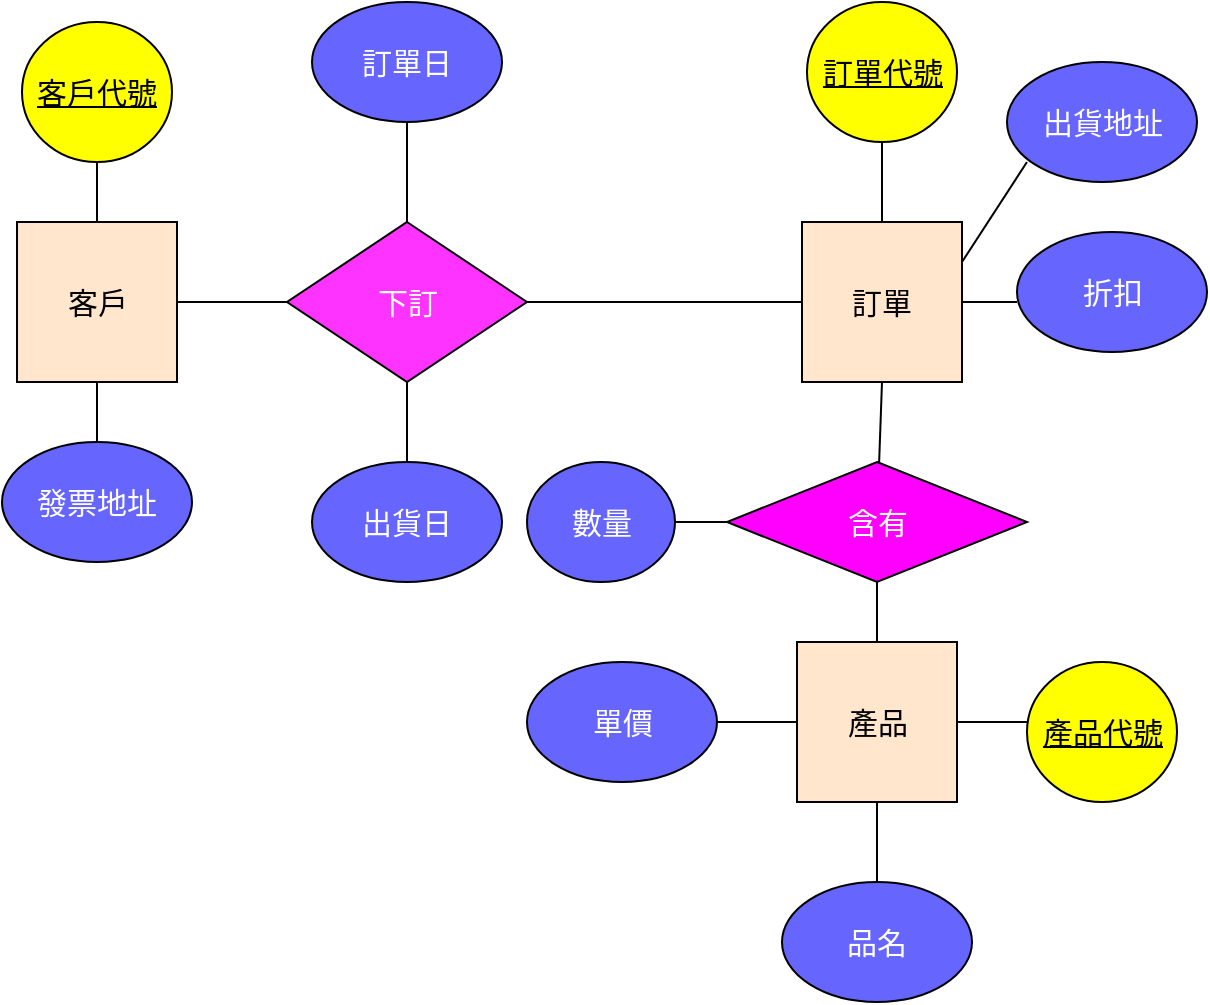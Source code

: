 <mxfile version="14.4.8" type="github">
  <diagram id="l2bF_hirjK_MZpPLWDPB" name="Page-1">
    <mxGraphModel dx="1038" dy="548" grid="1" gridSize="10" guides="1" tooltips="1" connect="1" arrows="1" fold="1" page="1" pageScale="1" pageWidth="827" pageHeight="1169" math="0" shadow="0">
      <root>
        <mxCell id="0" />
        <mxCell id="1" parent="0" />
        <mxCell id="_mljfRFJDBUFnrcafyZc-13" value="下訂" style="rhombus;whiteSpace=wrap;html=1;fontSize=15;fillColor=#FF33FF;fontColor=#FFFFFF;" vertex="1" parent="1">
          <mxGeometry x="232.5" y="240" width="120" height="80" as="geometry" />
        </mxCell>
        <mxCell id="_mljfRFJDBUFnrcafyZc-16" value="訂單日" style="ellipse;whiteSpace=wrap;html=1;fontSize=15;fillColor=#6666FF;fontColor=#FFFFFF;" vertex="1" parent="1">
          <mxGeometry x="245" y="130" width="95" height="60" as="geometry" />
        </mxCell>
        <mxCell id="_mljfRFJDBUFnrcafyZc-18" value="客戶" style="whiteSpace=wrap;html=1;aspect=fixed;fontSize=15;fillColor=#FFE6CC;" vertex="1" parent="1">
          <mxGeometry x="97.5" y="240" width="80" height="80" as="geometry" />
        </mxCell>
        <mxCell id="_mljfRFJDBUFnrcafyZc-19" value="訂單" style="whiteSpace=wrap;html=1;aspect=fixed;fontSize=15;fillColor=#FFE6CC;" vertex="1" parent="1">
          <mxGeometry x="490" y="240" width="80" height="80" as="geometry" />
        </mxCell>
        <mxCell id="_mljfRFJDBUFnrcafyZc-20" value="" style="endArrow=none;html=1;exitX=1;exitY=0.5;exitDx=0;exitDy=0;entryX=0;entryY=0.5;entryDx=0;entryDy=0;fontSize=15;" edge="1" parent="1" source="_mljfRFJDBUFnrcafyZc-18" target="_mljfRFJDBUFnrcafyZc-13">
          <mxGeometry width="50" height="50" relative="1" as="geometry">
            <mxPoint x="206.5" y="310" as="sourcePoint" />
            <mxPoint x="256.5" y="260" as="targetPoint" />
          </mxGeometry>
        </mxCell>
        <mxCell id="_mljfRFJDBUFnrcafyZc-21" value="" style="endArrow=none;html=1;entryX=0;entryY=0.5;entryDx=0;entryDy=0;exitX=1;exitY=0.5;exitDx=0;exitDy=0;fontSize=15;" edge="1" parent="1" source="_mljfRFJDBUFnrcafyZc-13" target="_mljfRFJDBUFnrcafyZc-19">
          <mxGeometry width="50" height="50" relative="1" as="geometry">
            <mxPoint x="376.5" y="310" as="sourcePoint" />
            <mxPoint x="426.5" y="260" as="targetPoint" />
          </mxGeometry>
        </mxCell>
        <mxCell id="_mljfRFJDBUFnrcafyZc-23" value="" style="endArrow=none;html=1;entryX=0.5;entryY=1;entryDx=0;entryDy=0;exitX=0.5;exitY=0;exitDx=0;exitDy=0;fontSize=15;" edge="1" parent="1" source="_mljfRFJDBUFnrcafyZc-13" target="_mljfRFJDBUFnrcafyZc-16">
          <mxGeometry width="50" height="50" relative="1" as="geometry">
            <mxPoint x="312.5" y="240" as="sourcePoint" />
            <mxPoint x="362.5" y="190" as="targetPoint" />
          </mxGeometry>
        </mxCell>
        <mxCell id="_mljfRFJDBUFnrcafyZc-24" value="含有" style="rhombus;whiteSpace=wrap;html=1;fontSize=15;fillColor=#FF00FF;fontColor=#FFFFFF;" vertex="1" parent="1">
          <mxGeometry x="452.5" y="360" width="150" height="60" as="geometry" />
        </mxCell>
        <mxCell id="_mljfRFJDBUFnrcafyZc-25" value="產品" style="whiteSpace=wrap;html=1;aspect=fixed;fontSize=15;fillColor=#FFE6CC;" vertex="1" parent="1">
          <mxGeometry x="487.5" y="450" width="80" height="80" as="geometry" />
        </mxCell>
        <mxCell id="_mljfRFJDBUFnrcafyZc-26" value="品名" style="ellipse;whiteSpace=wrap;html=1;fontSize=15;fillColor=#6666FF;fontColor=#FFFFFF;" vertex="1" parent="1">
          <mxGeometry x="480" y="570" width="95" height="60" as="geometry" />
        </mxCell>
        <mxCell id="_mljfRFJDBUFnrcafyZc-27" value="" style="endArrow=none;html=1;exitX=0.5;exitY=0;exitDx=0;exitDy=0;fontSize=15;" edge="1" parent="1" source="_mljfRFJDBUFnrcafyZc-26">
          <mxGeometry width="50" height="50" relative="1" as="geometry">
            <mxPoint x="477.5" y="580" as="sourcePoint" />
            <mxPoint x="527.5" y="530" as="targetPoint" />
          </mxGeometry>
        </mxCell>
        <mxCell id="_mljfRFJDBUFnrcafyZc-28" value="" style="endArrow=none;html=1;exitX=0.5;exitY=0;exitDx=0;exitDy=0;fontSize=15;" edge="1" parent="1" source="_mljfRFJDBUFnrcafyZc-25">
          <mxGeometry width="50" height="50" relative="1" as="geometry">
            <mxPoint x="477.5" y="470" as="sourcePoint" />
            <mxPoint x="527.5" y="420" as="targetPoint" />
          </mxGeometry>
        </mxCell>
        <mxCell id="_mljfRFJDBUFnrcafyZc-29" value="" style="endArrow=none;html=1;entryX=0.5;entryY=1;entryDx=0;entryDy=0;fontSize=15;" edge="1" parent="1" source="_mljfRFJDBUFnrcafyZc-24" target="_mljfRFJDBUFnrcafyZc-19">
          <mxGeometry width="50" height="50" relative="1" as="geometry">
            <mxPoint x="442.5" y="370" as="sourcePoint" />
            <mxPoint x="492.5" y="320" as="targetPoint" />
          </mxGeometry>
        </mxCell>
        <mxCell id="_mljfRFJDBUFnrcafyZc-30" value="&lt;u style=&quot;font-size: 15px;&quot;&gt;產品代號&lt;/u&gt;" style="ellipse;whiteSpace=wrap;html=1;fillColor=#FFFF00;fontSize=15;" vertex="1" parent="1">
          <mxGeometry x="602.5" y="460" width="75" height="70" as="geometry" />
        </mxCell>
        <mxCell id="_mljfRFJDBUFnrcafyZc-31" value="" style="endArrow=none;html=1;fontSize=15;" edge="1" parent="1" source="_mljfRFJDBUFnrcafyZc-25">
          <mxGeometry width="50" height="50" relative="1" as="geometry">
            <mxPoint x="552.5" y="540" as="sourcePoint" />
            <mxPoint x="602.5" y="490" as="targetPoint" />
          </mxGeometry>
        </mxCell>
        <mxCell id="_mljfRFJDBUFnrcafyZc-32" value="單價" style="ellipse;whiteSpace=wrap;html=1;fontSize=15;fillColor=#6666FF;fontColor=#FFFFFF;" vertex="1" parent="1">
          <mxGeometry x="352.5" y="460" width="95" height="60" as="geometry" />
        </mxCell>
        <mxCell id="_mljfRFJDBUFnrcafyZc-33" value="" style="endArrow=none;html=1;exitX=1;exitY=0.5;exitDx=0;exitDy=0;entryX=0;entryY=0.5;entryDx=0;entryDy=0;fontSize=15;" edge="1" parent="1" source="_mljfRFJDBUFnrcafyZc-32" target="_mljfRFJDBUFnrcafyZc-25">
          <mxGeometry width="50" height="50" relative="1" as="geometry">
            <mxPoint x="577.5" y="501" as="sourcePoint" />
            <mxPoint x="577.5" y="520" as="targetPoint" />
          </mxGeometry>
        </mxCell>
        <mxCell id="_mljfRFJDBUFnrcafyZc-34" value="數量" style="ellipse;whiteSpace=wrap;html=1;fontSize=15;fillColor=#6666FF;fontColor=#FFFFFF;" vertex="1" parent="1">
          <mxGeometry x="352.5" y="360" width="74" height="60" as="geometry" />
        </mxCell>
        <mxCell id="_mljfRFJDBUFnrcafyZc-35" value="" style="endArrow=none;html=1;entryX=0;entryY=0.5;entryDx=0;entryDy=0;fontSize=15;" edge="1" parent="1" source="_mljfRFJDBUFnrcafyZc-34" target="_mljfRFJDBUFnrcafyZc-24">
          <mxGeometry width="50" height="50" relative="1" as="geometry">
            <mxPoint x="367.5" y="440" as="sourcePoint" />
            <mxPoint x="417.5" y="390" as="targetPoint" />
          </mxGeometry>
        </mxCell>
        <mxCell id="_mljfRFJDBUFnrcafyZc-38" value="出貨日" style="ellipse;whiteSpace=wrap;html=1;fontSize=15;fillColor=#6666FF;fontColor=#FFFFFF;" vertex="1" parent="1">
          <mxGeometry x="245" y="360" width="95" height="60" as="geometry" />
        </mxCell>
        <mxCell id="_mljfRFJDBUFnrcafyZc-39" value="" style="endArrow=none;html=1;entryX=0.5;entryY=1;entryDx=0;entryDy=0;fontSize=15;" edge="1" parent="1" source="_mljfRFJDBUFnrcafyZc-38" target="_mljfRFJDBUFnrcafyZc-13">
          <mxGeometry width="50" height="50" relative="1" as="geometry">
            <mxPoint x="262.5" y="370" as="sourcePoint" />
            <mxPoint x="312.5" y="320" as="targetPoint" />
          </mxGeometry>
        </mxCell>
        <mxCell id="_mljfRFJDBUFnrcafyZc-40" value="折扣" style="ellipse;whiteSpace=wrap;html=1;fontSize=15;fillColor=#6666FF;fontColor=#FFFFFF;" vertex="1" parent="1">
          <mxGeometry x="597.5" y="245" width="95" height="60" as="geometry" />
        </mxCell>
        <mxCell id="_mljfRFJDBUFnrcafyZc-41" value="出貨地址" style="ellipse;whiteSpace=wrap;html=1;fontSize=15;fillColor=#6666FF;fontColor=#FFFFFF;" vertex="1" parent="1">
          <mxGeometry x="592.5" y="160" width="95" height="60" as="geometry" />
        </mxCell>
        <mxCell id="_mljfRFJDBUFnrcafyZc-42" value="發票地址" style="ellipse;whiteSpace=wrap;html=1;fontSize=15;fillColor=#6666FF;fontColor=#FFFFFF;" vertex="1" parent="1">
          <mxGeometry x="90" y="350" width="95" height="60" as="geometry" />
        </mxCell>
        <mxCell id="_mljfRFJDBUFnrcafyZc-43" value="&lt;u style=&quot;font-size: 15px;&quot;&gt;訂單代號&lt;/u&gt;" style="ellipse;whiteSpace=wrap;html=1;fillColor=#FFFF00;fontSize=15;" vertex="1" parent="1">
          <mxGeometry x="492.5" y="130" width="75" height="70" as="geometry" />
        </mxCell>
        <mxCell id="_mljfRFJDBUFnrcafyZc-47" value="" style="endArrow=none;html=1;entryX=0.5;entryY=1;entryDx=0;entryDy=0;exitX=0.5;exitY=0;exitDx=0;exitDy=0;fontSize=15;" edge="1" parent="1" source="_mljfRFJDBUFnrcafyZc-42" target="_mljfRFJDBUFnrcafyZc-18">
          <mxGeometry width="50" height="50" relative="1" as="geometry">
            <mxPoint x="292.5" y="410" as="sourcePoint" />
            <mxPoint x="342.5" y="360" as="targetPoint" />
          </mxGeometry>
        </mxCell>
        <mxCell id="_mljfRFJDBUFnrcafyZc-48" value="" style="endArrow=none;html=1;exitX=1;exitY=0.5;exitDx=0;exitDy=0;fontSize=15;" edge="1" parent="1" source="_mljfRFJDBUFnrcafyZc-19">
          <mxGeometry width="50" height="50" relative="1" as="geometry">
            <mxPoint x="547.5" y="330" as="sourcePoint" />
            <mxPoint x="597.5" y="280" as="targetPoint" />
          </mxGeometry>
        </mxCell>
        <mxCell id="_mljfRFJDBUFnrcafyZc-49" value="" style="endArrow=none;html=1;fontSize=15;exitX=1;exitY=0.25;exitDx=0;exitDy=0;" edge="1" parent="1" source="_mljfRFJDBUFnrcafyZc-19">
          <mxGeometry width="50" height="50" relative="1" as="geometry">
            <mxPoint x="562.5" y="250" as="sourcePoint" />
            <mxPoint x="602.5" y="210" as="targetPoint" />
          </mxGeometry>
        </mxCell>
        <mxCell id="_mljfRFJDBUFnrcafyZc-50" value="" style="endArrow=none;html=1;exitX=0.5;exitY=0;exitDx=0;exitDy=0;fontSize=15;entryX=0.5;entryY=1;entryDx=0;entryDy=0;" edge="1" parent="1" source="_mljfRFJDBUFnrcafyZc-19" target="_mljfRFJDBUFnrcafyZc-43">
          <mxGeometry width="50" height="50" relative="1" as="geometry">
            <mxPoint x="472.5" y="240" as="sourcePoint" />
            <mxPoint x="527.5" y="190" as="targetPoint" />
          </mxGeometry>
        </mxCell>
        <mxCell id="_mljfRFJDBUFnrcafyZc-51" value="&lt;u style=&quot;font-size: 15px;&quot;&gt;客戶代號&lt;/u&gt;" style="ellipse;whiteSpace=wrap;html=1;fillColor=#FFFF00;fontSize=15;" vertex="1" parent="1">
          <mxGeometry x="100" y="140" width="75" height="70" as="geometry" />
        </mxCell>
        <mxCell id="_mljfRFJDBUFnrcafyZc-52" value="" style="endArrow=none;html=1;fontSize=15;entryX=0.5;entryY=1;entryDx=0;entryDy=0;exitX=0.5;exitY=0;exitDx=0;exitDy=0;" edge="1" parent="1" source="_mljfRFJDBUFnrcafyZc-18" target="_mljfRFJDBUFnrcafyZc-51">
          <mxGeometry width="50" height="50" relative="1" as="geometry">
            <mxPoint x="137.5" y="245" as="sourcePoint" />
            <mxPoint x="138.5" y="210" as="targetPoint" />
          </mxGeometry>
        </mxCell>
      </root>
    </mxGraphModel>
  </diagram>
</mxfile>
